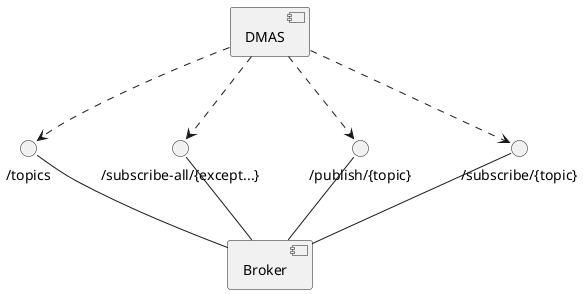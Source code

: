 @startuml

component DMAS
component Broker
interface "/subscribe/{topic}" as subscribe
interface "/publish/{topic}" as publish
interface "/topics" as topics
interface "/subscribe-all/{except...}" as subscribeAll

Broker -up- subscribe
Broker -up- publish
Broker -up- subscribeAll
Broker -up- topics

DMAS ..> subscribe
DMAS ..> publish
DMAS ..> subscribeAll
DMAS ..> topics

@enduml
